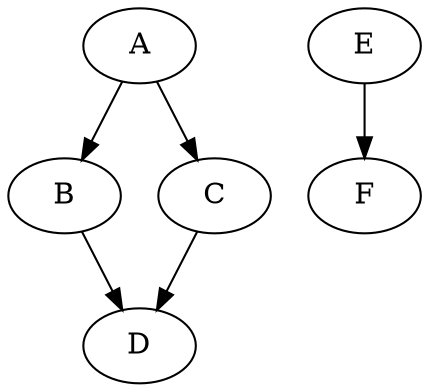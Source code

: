 digraph DisjointGraphs {
    A [Weight = 2];
    B [Weight = 3];
    C [Weight = 1];
    D [Weight = 4];

    A -> B [Weight = 1];
    A -> C [Weight = 2];
    C -> D [Weight = 3];
    B -> D [Weight = 1];

    E [Weight = 2];
    F [Weight = 3];

    E -> F [Weight = 2];
}
